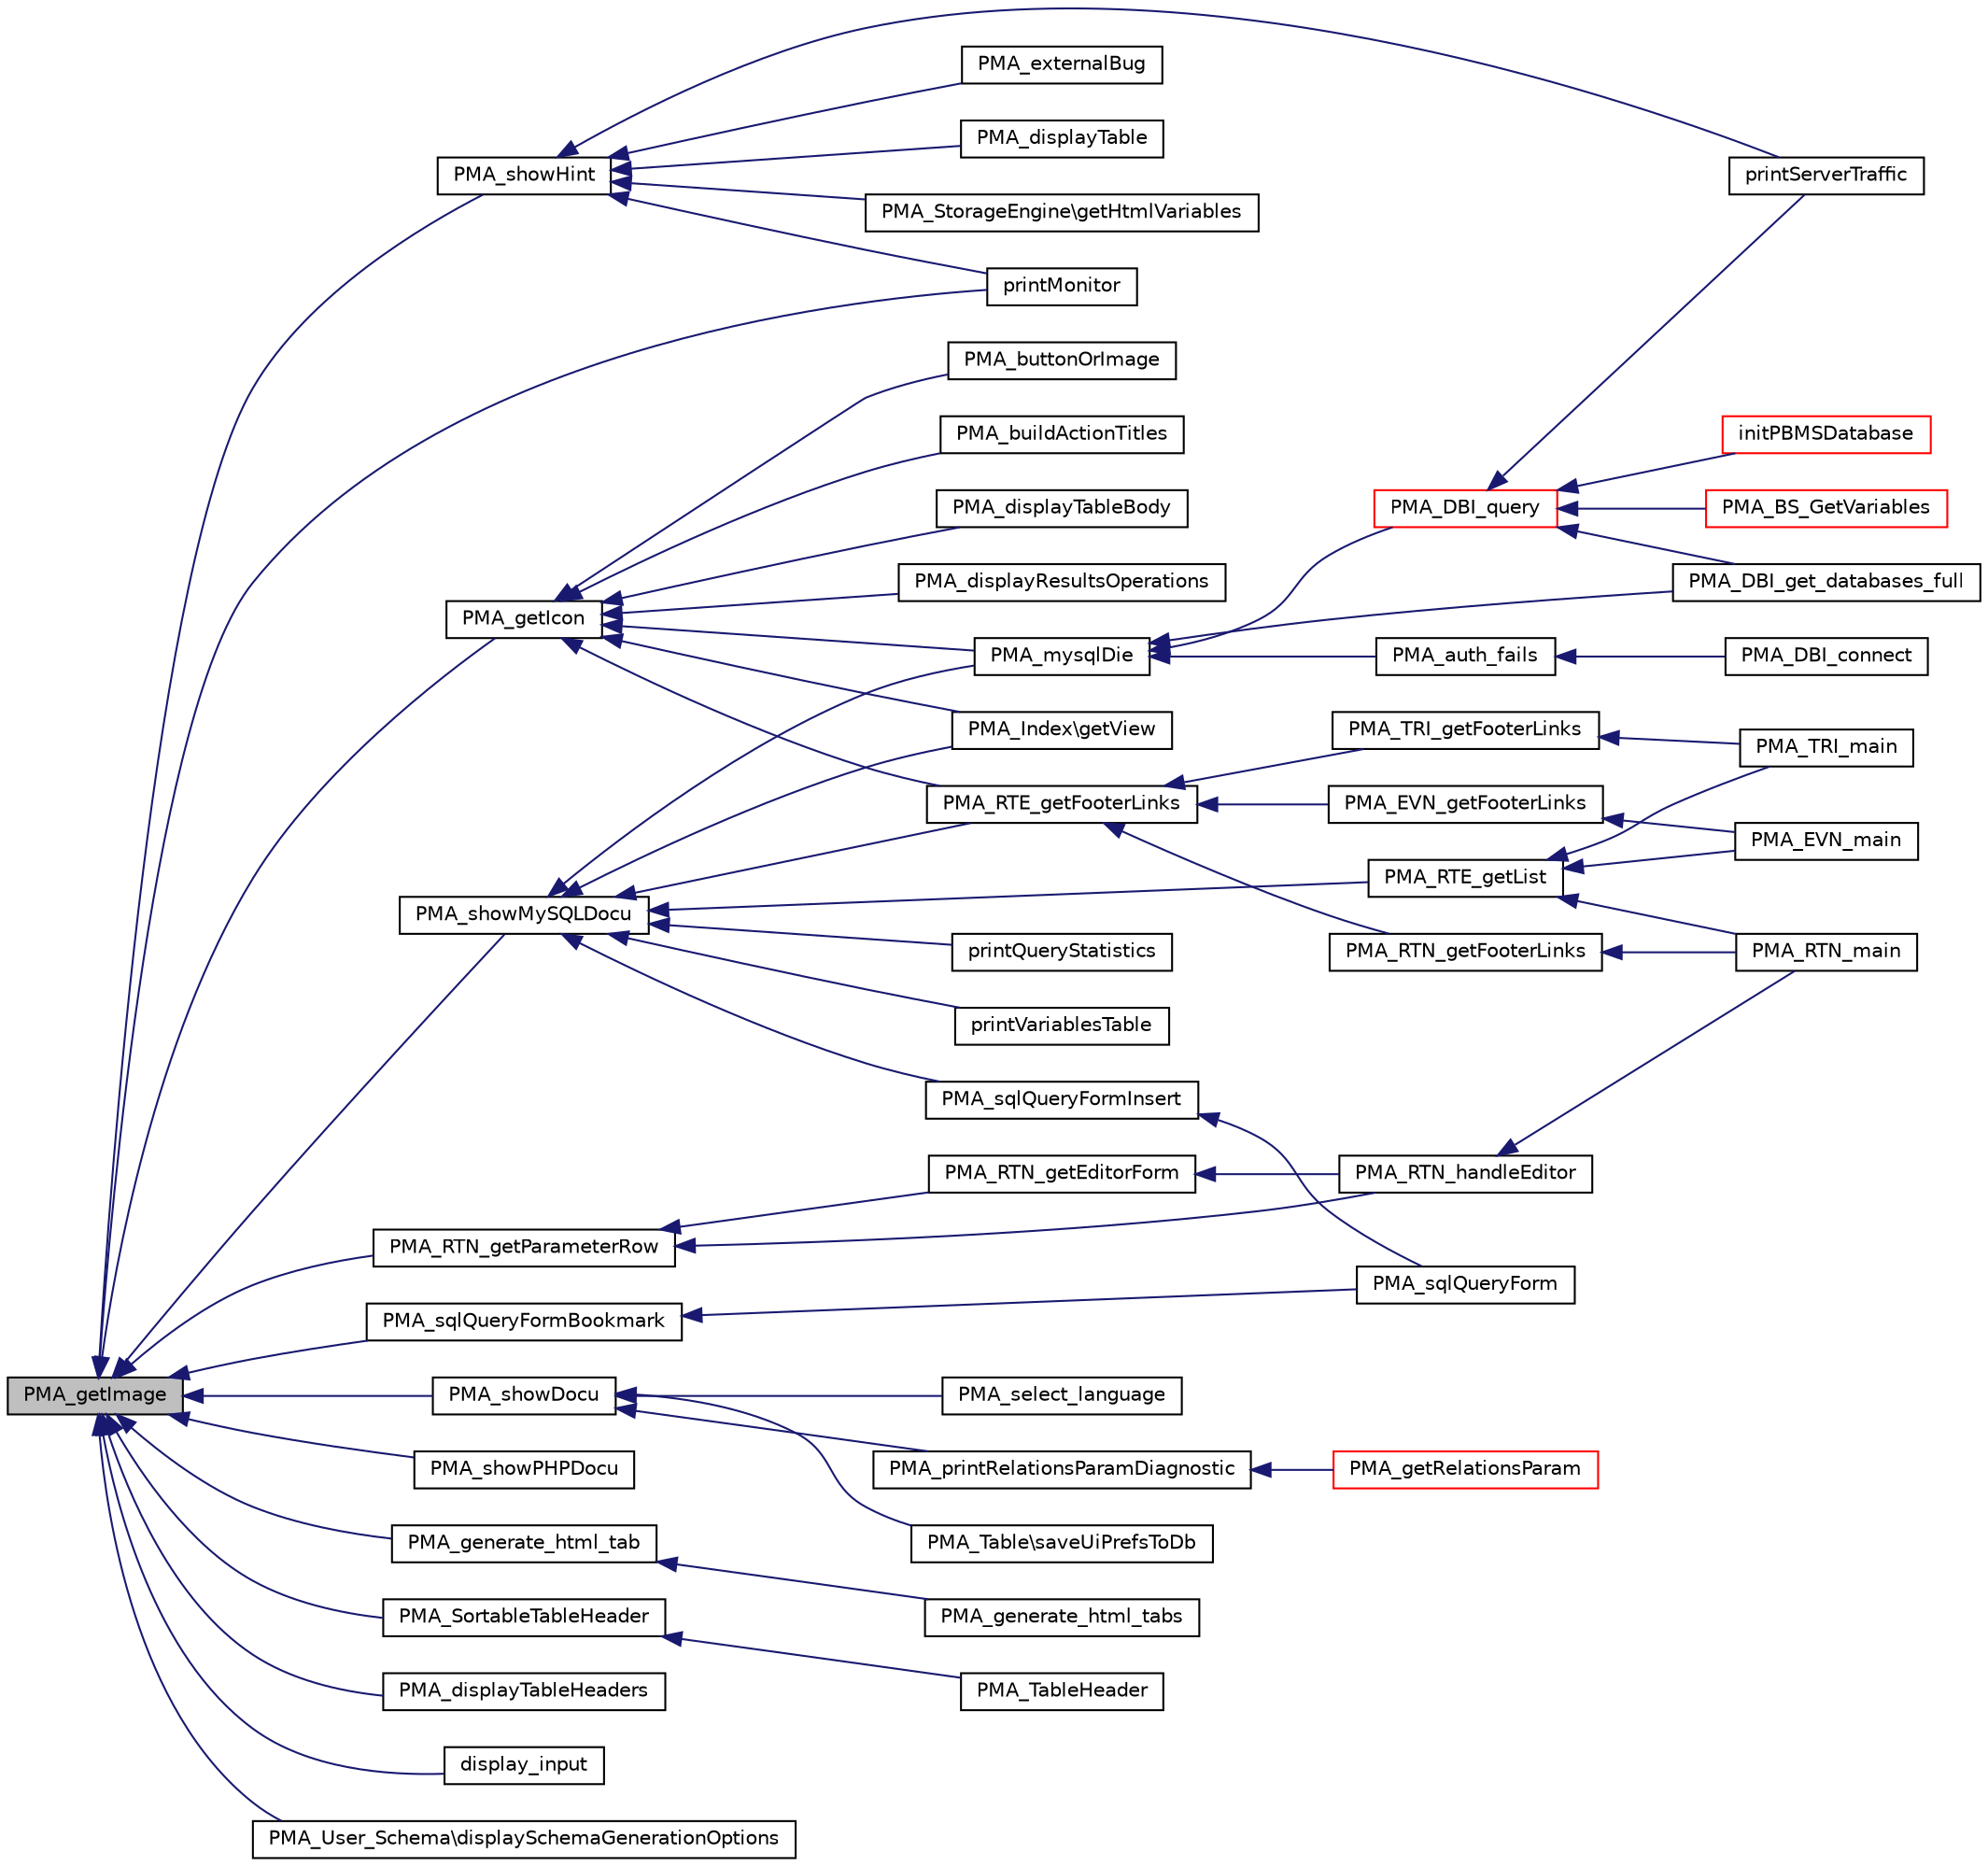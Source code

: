 digraph G
{
  edge [fontname="Helvetica",fontsize="10",labelfontname="Helvetica",labelfontsize="10"];
  node [fontname="Helvetica",fontsize="10",shape=record];
  rankdir="LR";
  Node1 [label="PMA_getImage",height=0.2,width=0.4,color="black", fillcolor="grey75", style="filled" fontcolor="black"];
  Node1 -> Node2 [dir="back",color="midnightblue",fontsize="10",style="solid",fontname="Helvetica"];
  Node2 [label="PMA_getIcon",height=0.2,width=0.4,color="black", fillcolor="white", style="filled",URL="$common_8lib_8php.html#a73905c5a8a80014a8d299d0c74176316",tooltip="Returns an HTML IMG tag for a particular icon from a theme, which may be an actual file or an icon fr..."];
  Node2 -> Node3 [dir="back",color="midnightblue",fontsize="10",style="solid",fontname="Helvetica"];
  Node3 [label="PMA_mysqlDie",height=0.2,width=0.4,color="black", fillcolor="white", style="filled",URL="$common_8lib_8php.html#a4b5abc57e204c6266283131d03f66395",tooltip="Displays a MySQL error message in the right frame."];
  Node3 -> Node4 [dir="back",color="midnightblue",fontsize="10",style="solid",fontname="Helvetica"];
  Node4 [label="PMA_auth_fails",height=0.2,width=0.4,color="black", fillcolor="white", style="filled",URL="$config_8auth_8lib_8php.html#a29189416351efab06c47b2b9bf24e082",tooltip="User is not allowed to login to MySQL -&gt; authentication failed."];
  Node4 -> Node5 [dir="back",color="midnightblue",fontsize="10",style="solid",fontname="Helvetica"];
  Node5 [label="PMA_DBI_connect",height=0.2,width=0.4,color="black", fillcolor="white", style="filled",URL="$drizzle_8dbi_8lib_8php.html#a741e14fe7c5140e6bc11bbecb57336f3",tooltip="connects to the database server"];
  Node3 -> Node6 [dir="back",color="midnightblue",fontsize="10",style="solid",fontname="Helvetica"];
  Node6 [label="PMA_DBI_query",height=0.2,width=0.4,color="red", fillcolor="white", style="filled",URL="$database__interface_8lib_8php.html#ab439cded0e18a60e731e76aa4567c089",tooltip="runs a query"];
  Node6 -> Node7 [dir="back",color="midnightblue",fontsize="10",style="solid",fontname="Helvetica"];
  Node7 [label="initPBMSDatabase",height=0.2,width=0.4,color="red", fillcolor="white", style="filled",URL="$blobstreaming_8lib_8php.html#a00d96bd6ccb9d88c559774919ba5fac3",tooltip="Initializes PBMS database."];
  Node6 -> Node8 [dir="back",color="midnightblue",fontsize="10",style="solid",fontname="Helvetica"];
  Node8 [label="PMA_BS_GetVariables",height=0.2,width=0.4,color="red", fillcolor="white", style="filled",URL="$blobstreaming_8lib_8php.html#a1c1ad70ae2918605181787b39442ad12",tooltip="returns a list of BLOBStreaming variables used by MySQL"];
  Node6 -> Node9 [dir="back",color="midnightblue",fontsize="10",style="solid",fontname="Helvetica"];
  Node9 [label="PMA_DBI_get_databases_full",height=0.2,width=0.4,color="black", fillcolor="white", style="filled",URL="$database__interface_8lib_8php.html#a4b15b983bcb99fa22499c95a4df73c5e",tooltip="returns array with databases containing extended infos about them"];
  Node6 -> Node10 [dir="back",color="midnightblue",fontsize="10",style="solid",fontname="Helvetica"];
  Node10 [label="printServerTraffic",height=0.2,width=0.4,color="black", fillcolor="white", style="filled",URL="$server__status_8php.html#abfe999235a56a874471934cd49e1598d"];
  Node3 -> Node9 [dir="back",color="midnightblue",fontsize="10",style="solid",fontname="Helvetica"];
  Node2 -> Node11 [dir="back",color="midnightblue",fontsize="10",style="solid",fontname="Helvetica"];
  Node11 [label="PMA_buttonOrImage",height=0.2,width=0.4,color="black", fillcolor="white", style="filled",URL="$common_8lib_8php.html#aaf5f833bb07151a034cab4dbabda9072",tooltip="Generate a button or image tag."];
  Node2 -> Node12 [dir="back",color="midnightblue",fontsize="10",style="solid",fontname="Helvetica"];
  Node12 [label="PMA_buildActionTitles",height=0.2,width=0.4,color="black", fillcolor="white", style="filled",URL="$common_8lib_8php.html#a56392f4d0b6b0f3c91e88857353aba1b",tooltip="Build titles and icons for action links."];
  Node2 -> Node13 [dir="back",color="midnightblue",fontsize="10",style="solid",fontname="Helvetica"];
  Node13 [label="PMA_displayTableBody",height=0.2,width=0.4,color="black", fillcolor="white", style="filled",URL="$display__tbl_8lib_8php.html#a584c8e9b54e86afef57d654e60a836ed",tooltip="Displays the body of the results table."];
  Node2 -> Node14 [dir="back",color="midnightblue",fontsize="10",style="solid",fontname="Helvetica"];
  Node14 [label="PMA_displayResultsOperations",height=0.2,width=0.4,color="black", fillcolor="white", style="filled",URL="$display__tbl_8lib_8php.html#ae2492e765f90454848fba297d5c447b5",tooltip="Displays operations that are available on results."];
  Node2 -> Node15 [dir="back",color="midnightblue",fontsize="10",style="solid",fontname="Helvetica"];
  Node15 [label="PMA_Index\\getView",height=0.2,width=0.4,color="black", fillcolor="white", style="filled",URL="$classPMA__Index.html#a0e8e4c5b27a81347e8b81c74fd8a091c",tooltip="Show index data."];
  Node2 -> Node16 [dir="back",color="midnightblue",fontsize="10",style="solid",fontname="Helvetica"];
  Node16 [label="PMA_RTE_getFooterLinks",height=0.2,width=0.4,color="black", fillcolor="white", style="filled",URL="$rte__footer_8lib_8php.html#a6ce43d4ca9f611cf5311f52db4d820ca",tooltip="Creates a fieldset for adding a new item, if the user has the privileges."];
  Node16 -> Node17 [dir="back",color="midnightblue",fontsize="10",style="solid",fontname="Helvetica"];
  Node17 [label="PMA_RTN_getFooterLinks",height=0.2,width=0.4,color="black", fillcolor="white", style="filled",URL="$rte__footer_8lib_8php.html#ad872d60be3485874a6e1d555d00d8c86",tooltip="Creates a fieldset for adding a new routine, if the user has the privileges."];
  Node17 -> Node18 [dir="back",color="midnightblue",fontsize="10",style="solid",fontname="Helvetica"];
  Node18 [label="PMA_RTN_main",height=0.2,width=0.4,color="black", fillcolor="white", style="filled",URL="$rte__routines_8lib_8php.html#a82a7cafa80bbc1f971939fd5ddc169fc",tooltip="Main function for the routines functionality."];
  Node16 -> Node19 [dir="back",color="midnightblue",fontsize="10",style="solid",fontname="Helvetica"];
  Node19 [label="PMA_TRI_getFooterLinks",height=0.2,width=0.4,color="black", fillcolor="white", style="filled",URL="$rte__footer_8lib_8php.html#a9ae65b92f02cf02a0e73a14de03f98d1",tooltip="Creates a fieldset for adding a new trigger, if the user has the privileges."];
  Node19 -> Node20 [dir="back",color="midnightblue",fontsize="10",style="solid",fontname="Helvetica"];
  Node20 [label="PMA_TRI_main",height=0.2,width=0.4,color="black", fillcolor="white", style="filled",URL="$rte__triggers_8lib_8php.html#a9718500ed4111c7d22990addfe65b205",tooltip="Main function for the triggers functionality."];
  Node16 -> Node21 [dir="back",color="midnightblue",fontsize="10",style="solid",fontname="Helvetica"];
  Node21 [label="PMA_EVN_getFooterLinks",height=0.2,width=0.4,color="black", fillcolor="white", style="filled",URL="$rte__footer_8lib_8php.html#a46b40418fe16b0d6cc953e2f468d7e5d",tooltip="Creates a fieldset for adding a new event, if the user has the privileges."];
  Node21 -> Node22 [dir="back",color="midnightblue",fontsize="10",style="solid",fontname="Helvetica"];
  Node22 [label="PMA_EVN_main",height=0.2,width=0.4,color="black", fillcolor="white", style="filled",URL="$rte__events_8lib_8php.html#a32e646576e5c66cfc0172efe82baedd3",tooltip="Main function for the events functionality."];
  Node1 -> Node23 [dir="back",color="midnightblue",fontsize="10",style="solid",fontname="Helvetica"];
  Node23 [label="PMA_showMySQLDocu",height=0.2,width=0.4,color="black", fillcolor="white", style="filled",URL="$common_8lib_8php.html#a5b2c38942cb8fe55e02ba17d0bef9f15",tooltip="Displays a link to the official MySQL documentation."];
  Node23 -> Node3 [dir="back",color="midnightblue",fontsize="10",style="solid",fontname="Helvetica"];
  Node23 -> Node15 [dir="back",color="midnightblue",fontsize="10",style="solid",fontname="Helvetica"];
  Node23 -> Node16 [dir="back",color="midnightblue",fontsize="10",style="solid",fontname="Helvetica"];
  Node23 -> Node24 [dir="back",color="midnightblue",fontsize="10",style="solid",fontname="Helvetica"];
  Node24 [label="PMA_RTE_getList",height=0.2,width=0.4,color="black", fillcolor="white", style="filled",URL="$rte__list_8lib_8php.html#a0376d09c0e0dbe44c936a45538f16a2e",tooltip="Creates a list of items containing the relevant information and some action links."];
  Node24 -> Node22 [dir="back",color="midnightblue",fontsize="10",style="solid",fontname="Helvetica"];
  Node24 -> Node18 [dir="back",color="midnightblue",fontsize="10",style="solid",fontname="Helvetica"];
  Node24 -> Node20 [dir="back",color="midnightblue",fontsize="10",style="solid",fontname="Helvetica"];
  Node23 -> Node25 [dir="back",color="midnightblue",fontsize="10",style="solid",fontname="Helvetica"];
  Node25 [label="printQueryStatistics",height=0.2,width=0.4,color="black", fillcolor="white", style="filled",URL="$server__status_8php.html#a5a528c5a548663f7b55c3b481c794a02"];
  Node23 -> Node26 [dir="back",color="midnightblue",fontsize="10",style="solid",fontname="Helvetica"];
  Node26 [label="printVariablesTable",height=0.2,width=0.4,color="black", fillcolor="white", style="filled",URL="$server__status_8php.html#af7c520088b239c155d14d04d4490d83e"];
  Node23 -> Node27 [dir="back",color="midnightblue",fontsize="10",style="solid",fontname="Helvetica"];
  Node27 [label="PMA_sqlQueryFormInsert",height=0.2,width=0.4,color="black", fillcolor="white", style="filled",URL="$sql__query__form_8lib_8php.html#af3b549c125d7beec296f1ee1283bb681",tooltip="prints querybox fieldset"];
  Node27 -> Node28 [dir="back",color="midnightblue",fontsize="10",style="solid",fontname="Helvetica"];
  Node28 [label="PMA_sqlQueryForm",height=0.2,width=0.4,color="black", fillcolor="white", style="filled",URL="$sql__query__form_8lib_8php.html#ad1f1165db8b6302766041d3d9cdda39c",tooltip="prints the sql query boxes"];
  Node1 -> Node29 [dir="back",color="midnightblue",fontsize="10",style="solid",fontname="Helvetica"];
  Node29 [label="PMA_showDocu",height=0.2,width=0.4,color="black", fillcolor="white", style="filled",URL="$common_8lib_8php.html#a05d65951adf23dc8f245dbca3a1af7ef",tooltip="Displays a link to the phpMyAdmin documentation."];
  Node29 -> Node30 [dir="back",color="midnightblue",fontsize="10",style="solid",fontname="Helvetica"];
  Node30 [label="PMA_select_language",height=0.2,width=0.4,color="black", fillcolor="white", style="filled",URL="$display__select__lang_8lib_8php.html#ab02554959349abf67be7cf7dd843692f",tooltip="Displays for for language selection."];
  Node29 -> Node31 [dir="back",color="midnightblue",fontsize="10",style="solid",fontname="Helvetica"];
  Node31 [label="PMA_printRelationsParamDiagnostic",height=0.2,width=0.4,color="black", fillcolor="white", style="filled",URL="$relation_8lib_8php.html#ada1ffd8f6d6d53e802e2e83d7044a944",tooltip="prints out diagnostic info for pma relation feature"];
  Node31 -> Node32 [dir="back",color="midnightblue",fontsize="10",style="solid",fontname="Helvetica"];
  Node32 [label="PMA_getRelationsParam",height=0.2,width=0.4,color="red", fillcolor="white", style="filled",URL="$relation_8lib_8php.html#ad4dd08fb9ba9908cd15afb5ac92a2656"];
  Node29 -> Node33 [dir="back",color="midnightblue",fontsize="10",style="solid",fontname="Helvetica"];
  Node33 [label="PMA_Table\\saveUiPrefsToDb",height=0.2,width=0.4,color="black", fillcolor="white", style="filled",URL="$classPMA__Table.html#af43691e54564ecb0d9006cb05099032b",tooltip="Save this table&#39;s UI preferences into phpMyAdmin database."];
  Node1 -> Node34 [dir="back",color="midnightblue",fontsize="10",style="solid",fontname="Helvetica"];
  Node34 [label="PMA_showPHPDocu",height=0.2,width=0.4,color="black", fillcolor="white", style="filled",URL="$common_8lib_8php.html#a4c98e49490d097b79fdef560d3a6998e",tooltip="Displays a link to the PHP documentation."];
  Node1 -> Node35 [dir="back",color="midnightblue",fontsize="10",style="solid",fontname="Helvetica"];
  Node35 [label="PMA_showHint",height=0.2,width=0.4,color="black", fillcolor="white", style="filled",URL="$common_8lib_8php.html#a081817420a85500983dfb5e02110d9f9",tooltip="returns HTML for a footnote marker and add the messsage to the footnotes"];
  Node35 -> Node36 [dir="back",color="midnightblue",fontsize="10",style="solid",fontname="Helvetica"];
  Node36 [label="PMA_externalBug",height=0.2,width=0.4,color="black", fillcolor="white", style="filled",URL="$common_8lib_8php.html#a08179f1484bb8c614cff2742669a54f5",tooltip="Displays a lightbulb hint explaining a known external bug that affects a functionality."];
  Node35 -> Node37 [dir="back",color="midnightblue",fontsize="10",style="solid",fontname="Helvetica"];
  Node37 [label="PMA_displayTable",height=0.2,width=0.4,color="black", fillcolor="white", style="filled",URL="$display__tbl_8lib_8php.html#ab64d4328beb5bc6b0a62abfa39fb447a",tooltip="Displays a table of results returned by a SQL query."];
  Node35 -> Node10 [dir="back",color="midnightblue",fontsize="10",style="solid",fontname="Helvetica"];
  Node35 -> Node38 [dir="back",color="midnightblue",fontsize="10",style="solid",fontname="Helvetica"];
  Node38 [label="printMonitor",height=0.2,width=0.4,color="black", fillcolor="white", style="filled",URL="$server__status_8php.html#ad11dde67e2c4bb10ec198e26e7f3287f"];
  Node35 -> Node39 [dir="back",color="midnightblue",fontsize="10",style="solid",fontname="Helvetica"];
  Node39 [label="PMA_StorageEngine\\getHtmlVariables",height=0.2,width=0.4,color="black", fillcolor="white", style="filled",URL="$classPMA__StorageEngine.html#ab45bd9762bbe818b1f175da26b443966",tooltip="returns as HTML table of the engine&#39;s server variables"];
  Node1 -> Node40 [dir="back",color="midnightblue",fontsize="10",style="solid",fontname="Helvetica"];
  Node40 [label="PMA_generate_html_tab",height=0.2,width=0.4,color="black", fillcolor="white", style="filled",URL="$common_8lib_8php.html#a72a2e88227b8b253f7ec8232b3563c88",tooltip="returns a tab for tabbed navigation."];
  Node40 -> Node41 [dir="back",color="midnightblue",fontsize="10",style="solid",fontname="Helvetica"];
  Node41 [label="PMA_generate_html_tabs",height=0.2,width=0.4,color="black", fillcolor="white", style="filled",URL="$common_8lib_8php.html#a7315d552f98b5fd4e370b61d0d029893",tooltip="returns html-code for a tab navigation"];
  Node1 -> Node42 [dir="back",color="midnightblue",fontsize="10",style="solid",fontname="Helvetica"];
  Node42 [label="PMA_SortableTableHeader",height=0.2,width=0.4,color="black", fillcolor="white", style="filled",URL="$db__structure_8lib_8php.html#ac7826f8e39d526cdfc8825690d9568e3",tooltip="Creates a clickable column header for table information."];
  Node42 -> Node43 [dir="back",color="midnightblue",fontsize="10",style="solid",fontname="Helvetica"];
  Node43 [label="PMA_TableHeader",height=0.2,width=0.4,color="black", fillcolor="white", style="filled",URL="$db__structure_8lib_8php.html#aee73eb2c5913093e1fe2b6658cbf9379",tooltip="void PMA_TableHeader([bool $db_is_information_schema = false]) display table header (..."];
  Node1 -> Node44 [dir="back",color="midnightblue",fontsize="10",style="solid",fontname="Helvetica"];
  Node44 [label="PMA_displayTableHeaders",height=0.2,width=0.4,color="black", fillcolor="white", style="filled",URL="$display__tbl_8lib_8php.html#aae4044b44dccb4059685ea603dc52e9e",tooltip="Displays the headers of the results table."];
  Node1 -> Node45 [dir="back",color="midnightblue",fontsize="10",style="solid",fontname="Helvetica"];
  Node45 [label="display_input",height=0.2,width=0.4,color="black", fillcolor="white", style="filled",URL="$FormDisplay_8tpl_8php.html#acf80ec5f28fe434203e541ca402eb440",tooltip="Displays input field."];
  Node1 -> Node46 [dir="back",color="midnightblue",fontsize="10",style="solid",fontname="Helvetica"];
  Node46 [label="PMA_RTN_getParameterRow",height=0.2,width=0.4,color="black", fillcolor="white", style="filled",URL="$rte__routines_8lib_8php.html#affd7429d12fc2620ad784ac45af5b0fc",tooltip="Creates one row for the parameter table used in the routine editor."];
  Node46 -> Node47 [dir="back",color="midnightblue",fontsize="10",style="solid",fontname="Helvetica"];
  Node47 [label="PMA_RTN_handleEditor",height=0.2,width=0.4,color="black", fillcolor="white", style="filled",URL="$rte__routines_8lib_8php.html#a5984f0f939595e2946293d251a03e095",tooltip="Handles editor requests for adding or editing an item."];
  Node47 -> Node18 [dir="back",color="midnightblue",fontsize="10",style="solid",fontname="Helvetica"];
  Node46 -> Node48 [dir="back",color="midnightblue",fontsize="10",style="solid",fontname="Helvetica"];
  Node48 [label="PMA_RTN_getEditorForm",height=0.2,width=0.4,color="black", fillcolor="white", style="filled",URL="$rte__routines_8lib_8php.html#af471b0f5da237aa92831b395e2281b51",tooltip="Displays a form used to add/edit a routine."];
  Node48 -> Node47 [dir="back",color="midnightblue",fontsize="10",style="solid",fontname="Helvetica"];
  Node1 -> Node38 [dir="back",color="midnightblue",fontsize="10",style="solid",fontname="Helvetica"];
  Node1 -> Node49 [dir="back",color="midnightblue",fontsize="10",style="solid",fontname="Helvetica"];
  Node49 [label="PMA_sqlQueryFormBookmark",height=0.2,width=0.4,color="black", fillcolor="white", style="filled",URL="$sql__query__form_8lib_8php.html#a0354aed36253f1d29d510223e966ebc5",tooltip="prints bookmark fieldset"];
  Node49 -> Node28 [dir="back",color="midnightblue",fontsize="10",style="solid",fontname="Helvetica"];
  Node1 -> Node50 [dir="back",color="midnightblue",fontsize="10",style="solid",fontname="Helvetica"];
  Node50 [label="PMA_User_Schema\\displaySchemaGenerationOptions",height=0.2,width=0.4,color="black", fillcolor="white", style="filled",URL="$classPMA__User__Schema.html#a5aab91d2866375a8947299fcc00fa379",tooltip="show Export relational schema generation options user can select export type of his own choice and th..."];
}
